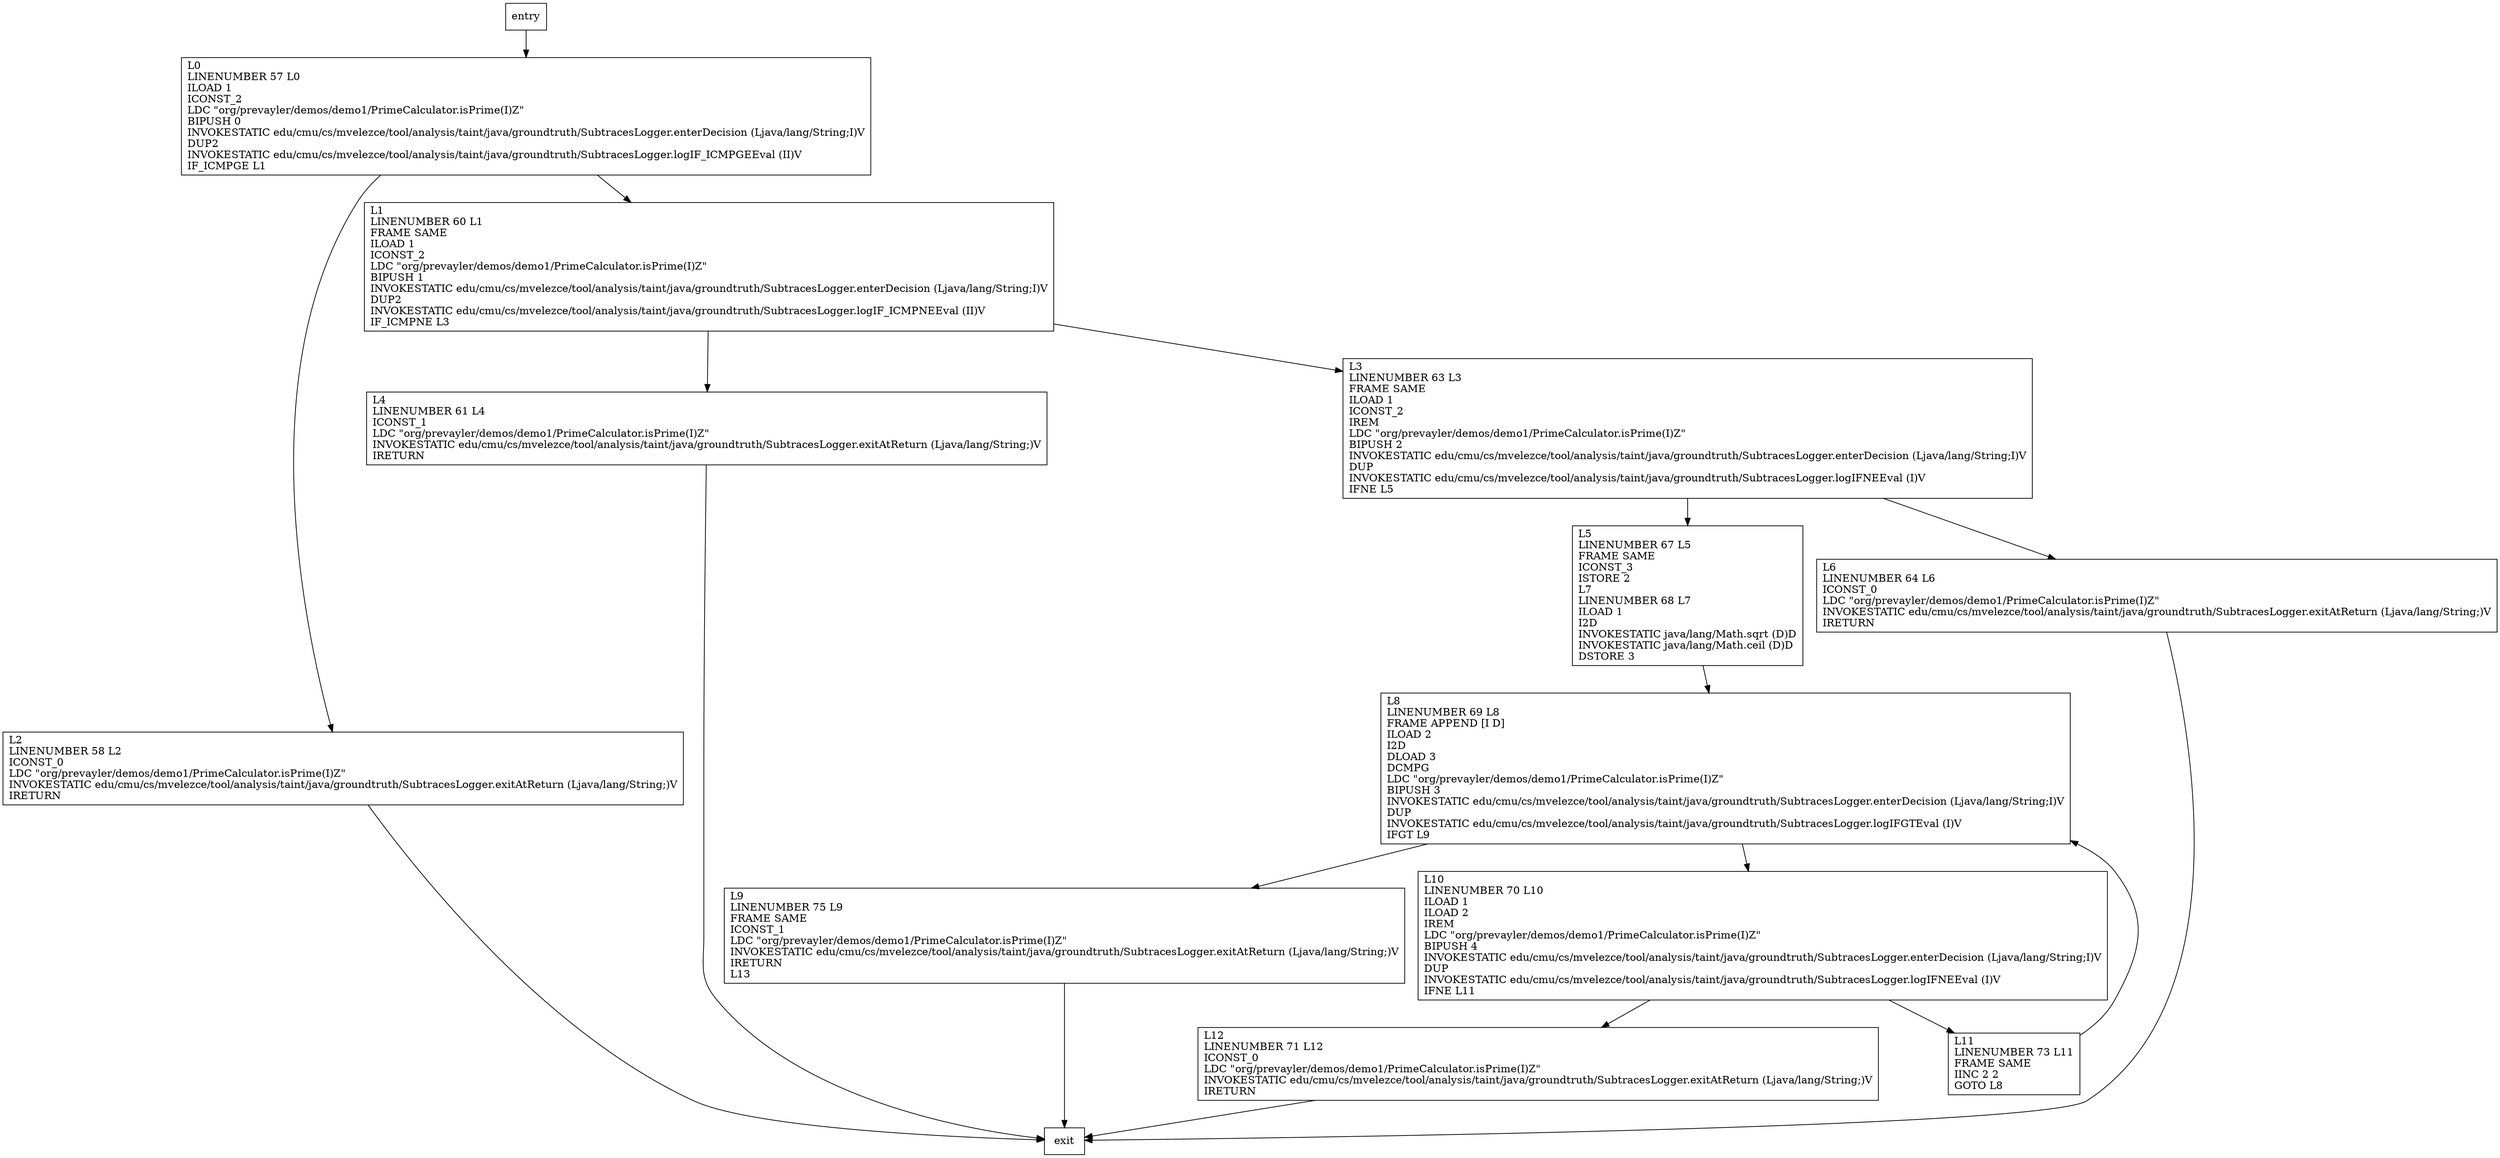digraph isPrime {
node [shape=record];
1024478363 [label="L9\lLINENUMBER 75 L9\lFRAME SAME\lICONST_1\lLDC \"org/prevayler/demos/demo1/PrimeCalculator.isPrime(I)Z\"\lINVOKESTATIC edu/cmu/cs/mvelezce/tool/analysis/taint/java/groundtruth/SubtracesLogger.exitAtReturn (Ljava/lang/String;)V\lIRETURN\lL13\l"];
1227170244 [label="L0\lLINENUMBER 57 L0\lILOAD 1\lICONST_2\lLDC \"org/prevayler/demos/demo1/PrimeCalculator.isPrime(I)Z\"\lBIPUSH 0\lINVOKESTATIC edu/cmu/cs/mvelezce/tool/analysis/taint/java/groundtruth/SubtracesLogger.enterDecision (Ljava/lang/String;I)V\lDUP2\lINVOKESTATIC edu/cmu/cs/mvelezce/tool/analysis/taint/java/groundtruth/SubtracesLogger.logIF_ICMPGEEval (II)V\lIF_ICMPGE L1\l"];
1843207249 [label="L2\lLINENUMBER 58 L2\lICONST_0\lLDC \"org/prevayler/demos/demo1/PrimeCalculator.isPrime(I)Z\"\lINVOKESTATIC edu/cmu/cs/mvelezce/tool/analysis/taint/java/groundtruth/SubtracesLogger.exitAtReturn (Ljava/lang/String;)V\lIRETURN\l"];
1965779427 [label="L4\lLINENUMBER 61 L4\lICONST_1\lLDC \"org/prevayler/demos/demo1/PrimeCalculator.isPrime(I)Z\"\lINVOKESTATIC edu/cmu/cs/mvelezce/tool/analysis/taint/java/groundtruth/SubtracesLogger.exitAtReturn (Ljava/lang/String;)V\lIRETURN\l"];
1839548688 [label="L12\lLINENUMBER 71 L12\lICONST_0\lLDC \"org/prevayler/demos/demo1/PrimeCalculator.isPrime(I)Z\"\lINVOKESTATIC edu/cmu/cs/mvelezce/tool/analysis/taint/java/groundtruth/SubtracesLogger.exitAtReturn (Ljava/lang/String;)V\lIRETURN\l"];
705400860 [label="L8\lLINENUMBER 69 L8\lFRAME APPEND [I D]\lILOAD 2\lI2D\lDLOAD 3\lDCMPG\lLDC \"org/prevayler/demos/demo1/PrimeCalculator.isPrime(I)Z\"\lBIPUSH 3\lINVOKESTATIC edu/cmu/cs/mvelezce/tool/analysis/taint/java/groundtruth/SubtracesLogger.enterDecision (Ljava/lang/String;I)V\lDUP\lINVOKESTATIC edu/cmu/cs/mvelezce/tool/analysis/taint/java/groundtruth/SubtracesLogger.logIFGTEval (I)V\lIFGT L9\l"];
79791382 [label="L5\lLINENUMBER 67 L5\lFRAME SAME\lICONST_3\lISTORE 2\lL7\lLINENUMBER 68 L7\lILOAD 1\lI2D\lINVOKESTATIC java/lang/Math.sqrt (D)D\lINVOKESTATIC java/lang/Math.ceil (D)D\lDSTORE 3\l"];
33238764 [label="L6\lLINENUMBER 64 L6\lICONST_0\lLDC \"org/prevayler/demos/demo1/PrimeCalculator.isPrime(I)Z\"\lINVOKESTATIC edu/cmu/cs/mvelezce/tool/analysis/taint/java/groundtruth/SubtracesLogger.exitAtReturn (Ljava/lang/String;)V\lIRETURN\l"];
1144653485 [label="L1\lLINENUMBER 60 L1\lFRAME SAME\lILOAD 1\lICONST_2\lLDC \"org/prevayler/demos/demo1/PrimeCalculator.isPrime(I)Z\"\lBIPUSH 1\lINVOKESTATIC edu/cmu/cs/mvelezce/tool/analysis/taint/java/groundtruth/SubtracesLogger.enterDecision (Ljava/lang/String;I)V\lDUP2\lINVOKESTATIC edu/cmu/cs/mvelezce/tool/analysis/taint/java/groundtruth/SubtracesLogger.logIF_ICMPNEEval (II)V\lIF_ICMPNE L3\l"];
1698990491 [label="L10\lLINENUMBER 70 L10\lILOAD 1\lILOAD 2\lIREM\lLDC \"org/prevayler/demos/demo1/PrimeCalculator.isPrime(I)Z\"\lBIPUSH 4\lINVOKESTATIC edu/cmu/cs/mvelezce/tool/analysis/taint/java/groundtruth/SubtracesLogger.enterDecision (Ljava/lang/String;I)V\lDUP\lINVOKESTATIC edu/cmu/cs/mvelezce/tool/analysis/taint/java/groundtruth/SubtracesLogger.logIFNEEval (I)V\lIFNE L11\l"];
467185608 [label="L11\lLINENUMBER 73 L11\lFRAME SAME\lIINC 2 2\lGOTO L8\l"];
358636931 [label="L3\lLINENUMBER 63 L3\lFRAME SAME\lILOAD 1\lICONST_2\lIREM\lLDC \"org/prevayler/demos/demo1/PrimeCalculator.isPrime(I)Z\"\lBIPUSH 2\lINVOKESTATIC edu/cmu/cs/mvelezce/tool/analysis/taint/java/groundtruth/SubtracesLogger.enterDecision (Ljava/lang/String;I)V\lDUP\lINVOKESTATIC edu/cmu/cs/mvelezce/tool/analysis/taint/java/groundtruth/SubtracesLogger.logIFNEEval (I)V\lIFNE L5\l"];
entry;
exit;
1024478363 -> exit;
1839548688 -> exit;
33238764 -> exit;
1144653485 -> 1965779427;
1144653485 -> 358636931;
467185608 -> 705400860;
entry -> 1227170244;
1227170244 -> 1843207249;
1227170244 -> 1144653485;
1843207249 -> exit;
1965779427 -> exit;
705400860 -> 1024478363;
705400860 -> 1698990491;
79791382 -> 705400860;
1698990491 -> 1839548688;
1698990491 -> 467185608;
358636931 -> 79791382;
358636931 -> 33238764;
}
